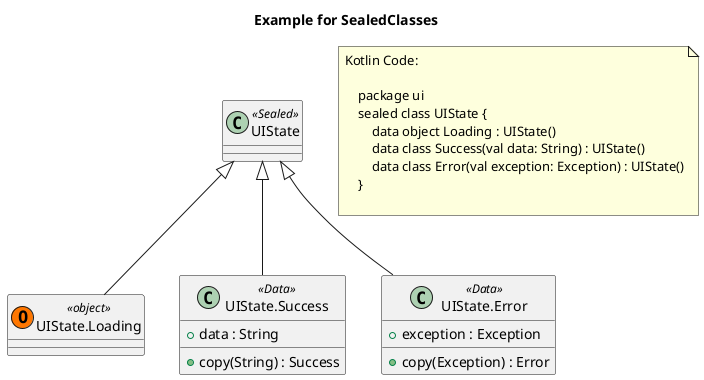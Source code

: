 @startuml
title Example for SealedClasses
'This file is generated by the GenerateExamplesForDoc test.

    'ui.UIState
    class "UIState" as ui_UIState <<Sealed>>{
        
    }


    'ui.UIState.Loading
    class "UIState.Loading" as ui_UIState_Loading << (O, #FF7700) object>>{
        
    }


    'ui.UIState.Success
    class "UIState.Success" as ui_UIState_Success <<Data>>{
        + data : String
		+ copy(String) : Success
    }


    'ui.UIState.Error
    class "UIState.Error" as ui_UIState_Error <<Data>>{
        + exception : Exception
		+ copy(Exception) : Error
    }


'Inheritance relations
ui_UIState <|-- ui_UIState_Loading
ui_UIState <|-- ui_UIState_Success
ui_UIState <|-- ui_UIState_Error
'Property relations

'Function relations

note as note_of_code
Kotlin Code:

    package ui
    sealed class UIState {
        data object Loading : UIState()
        data class Success(val data: String) : UIState()
        data class Error(val exception: Exception) : UIState()
    }
    
end note

@enduml

